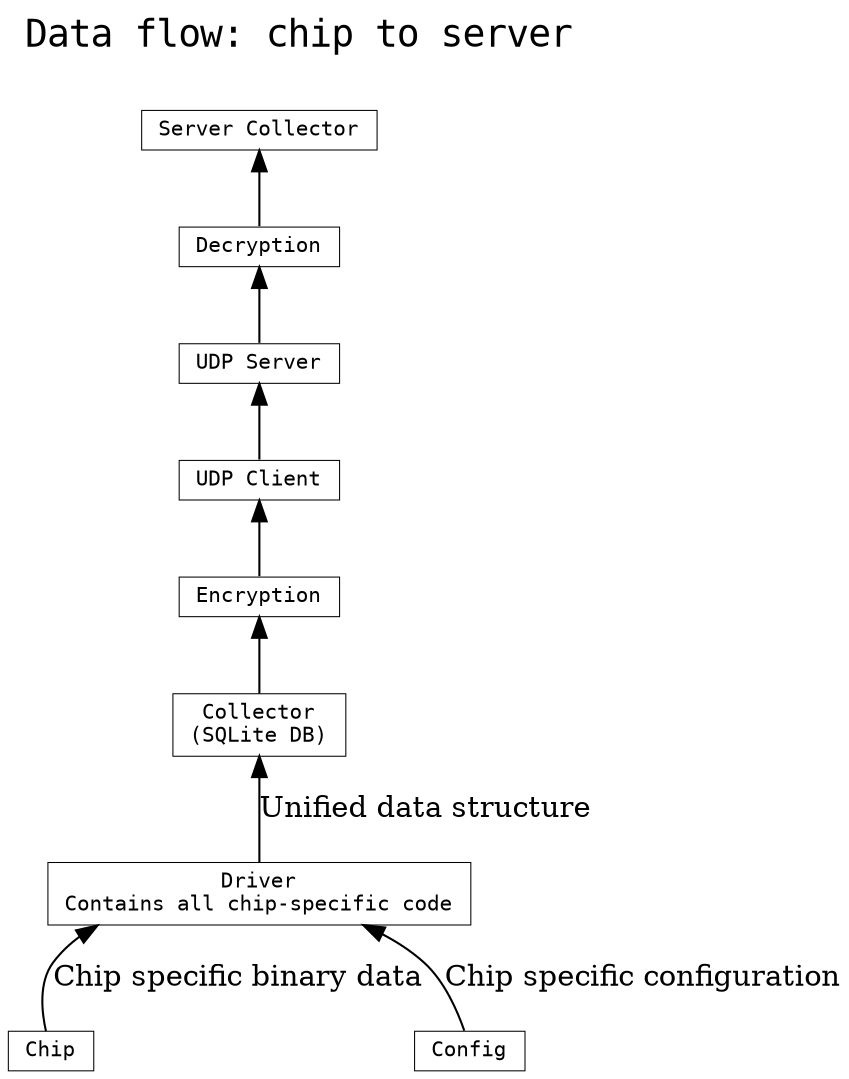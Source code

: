 digraph G {
  graph [fontname=Courier,fontsize=10.0,labeljust=l,nojustify=true];

  node [shape=box,width=0.2,height=0.2,fontname=Courier,fontsize=10.0,penwidth=0.5];
 
  labelloc="t";

  label="Data flow: chip to server\n\n";
  fontsize=18;
  rankdir=BT;

  "Chip" -> "Driver\nContains all chip-specific code" [label="Chip specific binary data"];
  "Config" -> "Driver\nContains all chip-specific code" [label="Chip specific configuration"];
  "Driver\nContains all chip-specific code"-> "Collector\n(SQLite DB)" [label="Unified data structure"];
  "Collector\n(SQLite DB)" -> "Encryption"->"UDP Client"->"UDP Server"->"Decryption"->"Server Collector"
}


